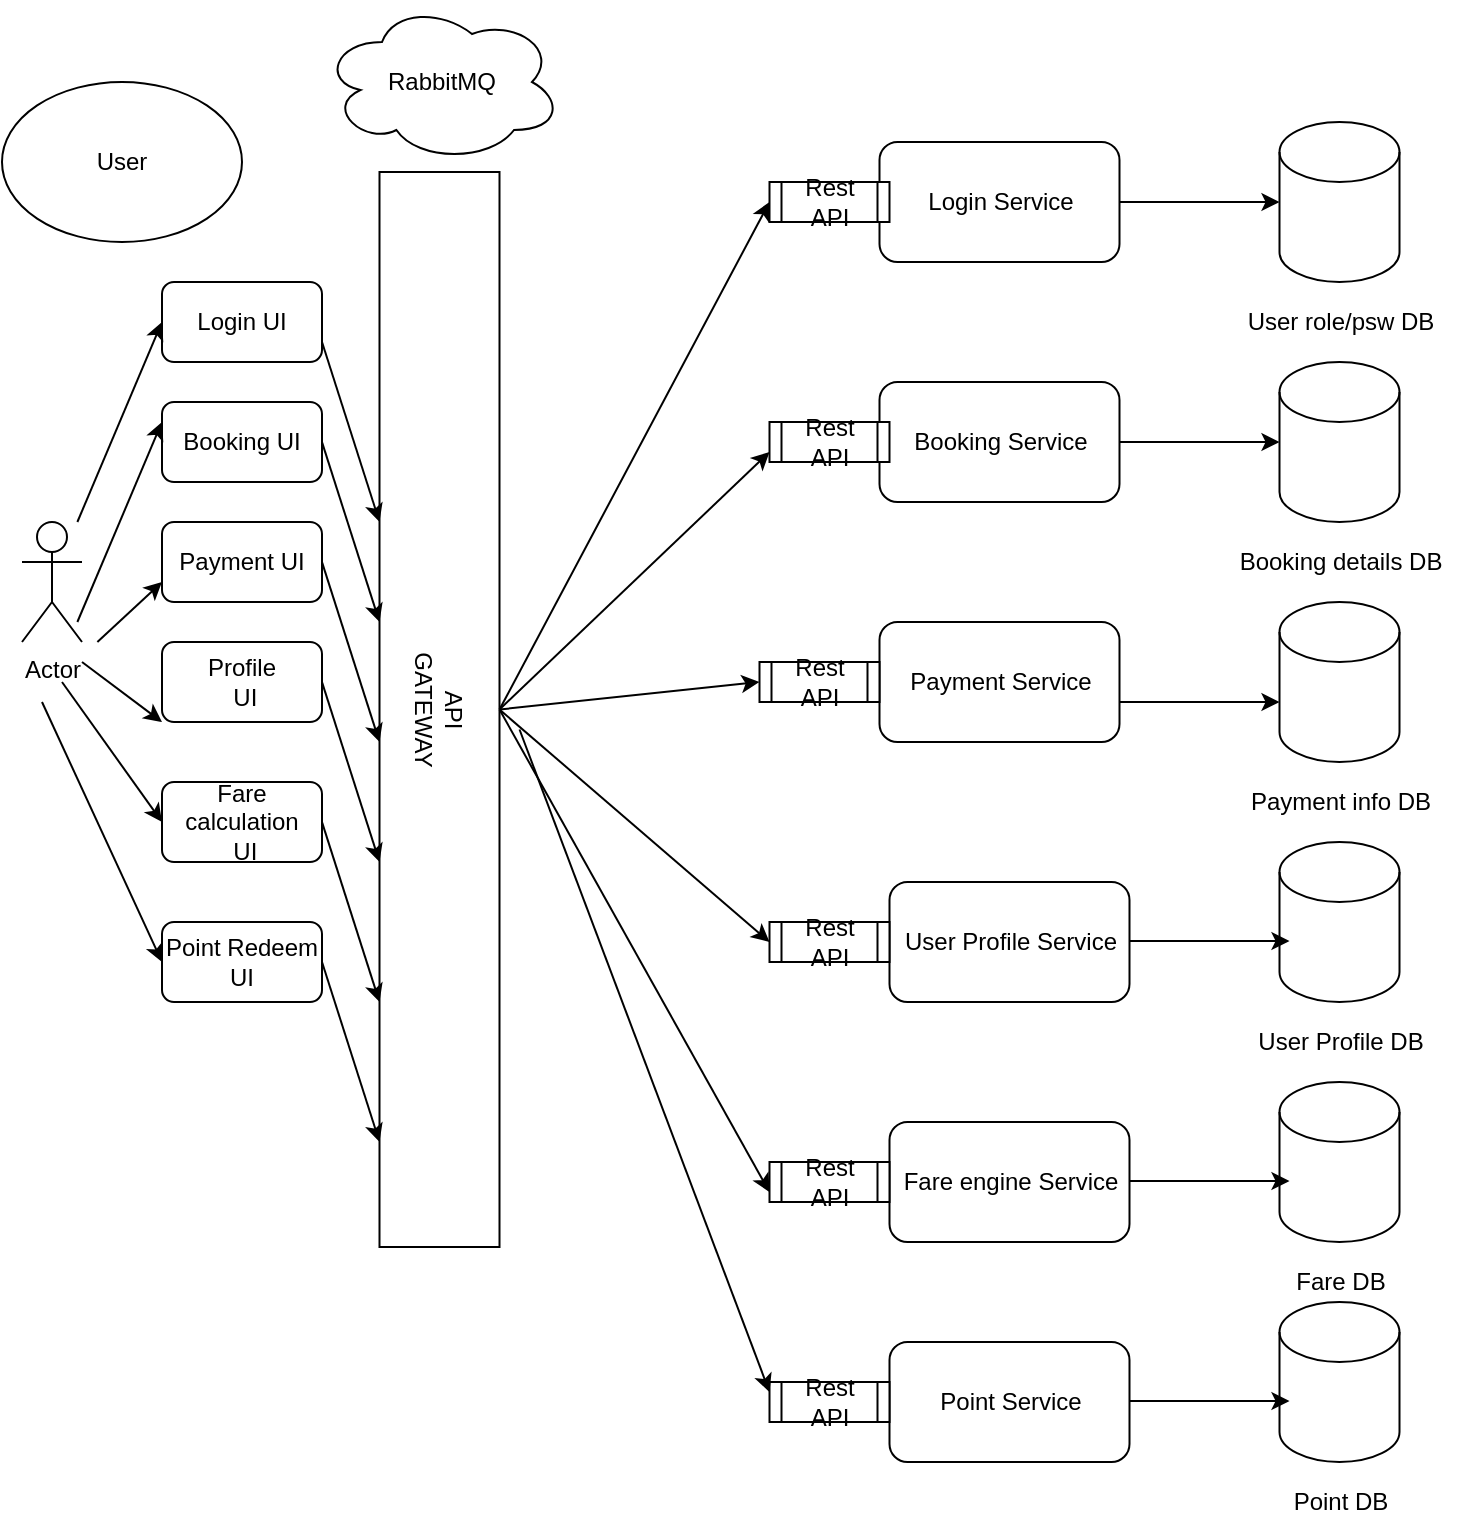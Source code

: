<mxfile version="15.8.2" type="device"><diagram id="dfVQ1cLwzbrYGkCffwUO" name="Page-1"><mxGraphModel dx="559" dy="649" grid="1" gridSize="10" guides="1" tooltips="1" connect="1" arrows="1" fold="1" page="1" pageScale="1" pageWidth="850" pageHeight="1100" math="0" shadow="0"><root><mxCell id="0"/><mxCell id="1" parent="0"/><mxCell id="GTmvVs-5Nfh4-fSM_xw7-1" value="" style="shape=cylinder3;whiteSpace=wrap;html=1;boundedLbl=1;backgroundOutline=1;size=15;" vertex="1" parent="1"><mxGeometry x="638.75" y="100" width="60" height="80" as="geometry"/></mxCell><mxCell id="GTmvVs-5Nfh4-fSM_xw7-2" value="User role/psw DB" style="text;html=1;resizable=0;autosize=1;align=center;verticalAlign=middle;points=[];fillColor=none;strokeColor=none;rounded=0;" vertex="1" parent="1"><mxGeometry x="613.75" y="190" width="110" height="20" as="geometry"/></mxCell><mxCell id="GTmvVs-5Nfh4-fSM_xw7-3" value="" style="shape=cylinder3;whiteSpace=wrap;html=1;boundedLbl=1;backgroundOutline=1;size=15;" vertex="1" parent="1"><mxGeometry x="638.75" y="220" width="60" height="80" as="geometry"/></mxCell><mxCell id="GTmvVs-5Nfh4-fSM_xw7-4" value="Booking details DB" style="text;html=1;resizable=0;autosize=1;align=center;verticalAlign=middle;points=[];fillColor=none;strokeColor=none;rounded=0;" vertex="1" parent="1"><mxGeometry x="608.75" y="310" width="120" height="20" as="geometry"/></mxCell><mxCell id="GTmvVs-5Nfh4-fSM_xw7-5" value="" style="shape=cylinder3;whiteSpace=wrap;html=1;boundedLbl=1;backgroundOutline=1;size=15;" vertex="1" parent="1"><mxGeometry x="638.75" y="340" width="60" height="80" as="geometry"/></mxCell><mxCell id="GTmvVs-5Nfh4-fSM_xw7-6" value="Payment info DB" style="text;html=1;resizable=0;autosize=1;align=center;verticalAlign=middle;points=[];fillColor=none;strokeColor=none;rounded=0;" vertex="1" parent="1"><mxGeometry x="613.75" y="430" width="110" height="20" as="geometry"/></mxCell><mxCell id="GTmvVs-5Nfh4-fSM_xw7-7" value="" style="shape=cylinder3;whiteSpace=wrap;html=1;boundedLbl=1;backgroundOutline=1;size=15;" vertex="1" parent="1"><mxGeometry x="638.75" y="460" width="60" height="80" as="geometry"/></mxCell><mxCell id="GTmvVs-5Nfh4-fSM_xw7-8" value="User Profile DB" style="text;html=1;resizable=0;autosize=1;align=center;verticalAlign=middle;points=[];fillColor=none;strokeColor=none;rounded=0;" vertex="1" parent="1"><mxGeometry x="618.75" y="550" width="100" height="20" as="geometry"/></mxCell><mxCell id="GTmvVs-5Nfh4-fSM_xw7-9" value="" style="shape=cylinder3;whiteSpace=wrap;html=1;boundedLbl=1;backgroundOutline=1;size=15;" vertex="1" parent="1"><mxGeometry x="638.75" y="580" width="60" height="80" as="geometry"/></mxCell><mxCell id="GTmvVs-5Nfh4-fSM_xw7-10" value="Fare DB" style="text;html=1;resizable=0;autosize=1;align=center;verticalAlign=middle;points=[];fillColor=none;strokeColor=none;rounded=0;" vertex="1" parent="1"><mxGeometry x="638.75" y="670" width="60" height="20" as="geometry"/></mxCell><mxCell id="GTmvVs-5Nfh4-fSM_xw7-12" value="" style="rounded=1;whiteSpace=wrap;html=1;" vertex="1" parent="1"><mxGeometry x="438.75" y="110" width="120" height="60" as="geometry"/></mxCell><mxCell id="GTmvVs-5Nfh4-fSM_xw7-13" value="Login Service" style="text;html=1;align=center;verticalAlign=middle;resizable=0;points=[];autosize=1;strokeColor=none;fillColor=none;" vertex="1" parent="1"><mxGeometry x="453.75" y="130" width="90" height="20" as="geometry"/></mxCell><mxCell id="GTmvVs-5Nfh4-fSM_xw7-14" value="" style="rounded=1;whiteSpace=wrap;html=1;" vertex="1" parent="1"><mxGeometry x="438.75" y="230" width="120" height="60" as="geometry"/></mxCell><mxCell id="GTmvVs-5Nfh4-fSM_xw7-15" value="Booking Service" style="text;html=1;align=center;verticalAlign=middle;resizable=0;points=[];autosize=1;strokeColor=none;fillColor=none;" vertex="1" parent="1"><mxGeometry x="448.75" y="250" width="100" height="20" as="geometry"/></mxCell><mxCell id="GTmvVs-5Nfh4-fSM_xw7-16" value="" style="rounded=1;whiteSpace=wrap;html=1;" vertex="1" parent="1"><mxGeometry x="438.75" y="350" width="120" height="60" as="geometry"/></mxCell><mxCell id="GTmvVs-5Nfh4-fSM_xw7-17" value="Payment Service" style="text;html=1;align=center;verticalAlign=middle;resizable=0;points=[];autosize=1;strokeColor=none;fillColor=none;" vertex="1" parent="1"><mxGeometry x="443.75" y="370" width="110" height="20" as="geometry"/></mxCell><mxCell id="GTmvVs-5Nfh4-fSM_xw7-18" value="" style="rounded=1;whiteSpace=wrap;html=1;" vertex="1" parent="1"><mxGeometry x="443.75" y="600" width="120" height="60" as="geometry"/></mxCell><mxCell id="GTmvVs-5Nfh4-fSM_xw7-19" value="Fare engine Service" style="text;html=1;align=center;verticalAlign=middle;resizable=0;points=[];autosize=1;strokeColor=none;fillColor=none;" vertex="1" parent="1"><mxGeometry x="443.75" y="620" width="120" height="20" as="geometry"/></mxCell><mxCell id="GTmvVs-5Nfh4-fSM_xw7-20" value="" style="rounded=1;whiteSpace=wrap;html=1;" vertex="1" parent="1"><mxGeometry x="443.75" y="480" width="120" height="60" as="geometry"/></mxCell><mxCell id="GTmvVs-5Nfh4-fSM_xw7-21" value="User Profile Service" style="text;html=1;align=center;verticalAlign=middle;resizable=0;points=[];autosize=1;strokeColor=none;fillColor=none;" vertex="1" parent="1"><mxGeometry x="443.75" y="500" width="120" height="20" as="geometry"/></mxCell><mxCell id="GTmvVs-5Nfh4-fSM_xw7-22" value="" style="endArrow=classic;html=1;rounded=0;entryX=0;entryY=0.5;entryDx=0;entryDy=0;entryPerimeter=0;exitX=1;exitY=0.5;exitDx=0;exitDy=0;" edge="1" parent="1" source="GTmvVs-5Nfh4-fSM_xw7-12" target="GTmvVs-5Nfh4-fSM_xw7-1"><mxGeometry width="50" height="50" relative="1" as="geometry"><mxPoint x="558.75" y="150" as="sourcePoint"/><mxPoint x="608.75" y="100" as="targetPoint"/></mxGeometry></mxCell><mxCell id="GTmvVs-5Nfh4-fSM_xw7-23" value="" style="endArrow=classic;html=1;rounded=0;exitX=1;exitY=0.5;exitDx=0;exitDy=0;" edge="1" parent="1" source="GTmvVs-5Nfh4-fSM_xw7-14" target="GTmvVs-5Nfh4-fSM_xw7-3"><mxGeometry width="50" height="50" relative="1" as="geometry"><mxPoint x="428.75" y="430" as="sourcePoint"/><mxPoint x="478.75" y="380" as="targetPoint"/></mxGeometry></mxCell><mxCell id="GTmvVs-5Nfh4-fSM_xw7-24" value="" style="endArrow=classic;html=1;rounded=0;exitX=1;exitY=0.5;exitDx=0;exitDy=0;" edge="1" parent="1"><mxGeometry width="50" height="50" relative="1" as="geometry"><mxPoint x="558.75" y="390" as="sourcePoint"/><mxPoint x="638.75" y="390" as="targetPoint"/></mxGeometry></mxCell><mxCell id="GTmvVs-5Nfh4-fSM_xw7-25" value="" style="endArrow=classic;html=1;rounded=0;exitX=1;exitY=0.5;exitDx=0;exitDy=0;" edge="1" parent="1"><mxGeometry width="50" height="50" relative="1" as="geometry"><mxPoint x="563.75" y="509.5" as="sourcePoint"/><mxPoint x="643.75" y="509.5" as="targetPoint"/></mxGeometry></mxCell><mxCell id="GTmvVs-5Nfh4-fSM_xw7-26" value="" style="endArrow=classic;html=1;rounded=0;exitX=1;exitY=0.5;exitDx=0;exitDy=0;" edge="1" parent="1"><mxGeometry width="50" height="50" relative="1" as="geometry"><mxPoint x="563.75" y="629.5" as="sourcePoint"/><mxPoint x="643.75" y="629.5" as="targetPoint"/></mxGeometry></mxCell><mxCell id="GTmvVs-5Nfh4-fSM_xw7-27" value="Rest API" style="shape=process;whiteSpace=wrap;html=1;backgroundOutline=1;" vertex="1" parent="1"><mxGeometry x="383.75" y="130" width="60" height="20" as="geometry"/></mxCell><mxCell id="GTmvVs-5Nfh4-fSM_xw7-28" value="Rest API" style="shape=process;whiteSpace=wrap;html=1;backgroundOutline=1;" vertex="1" parent="1"><mxGeometry x="383.75" y="250" width="60" height="20" as="geometry"/></mxCell><mxCell id="GTmvVs-5Nfh4-fSM_xw7-29" value="Rest API" style="shape=process;whiteSpace=wrap;html=1;backgroundOutline=1;" vertex="1" parent="1"><mxGeometry x="378.75" y="370" width="60" height="20" as="geometry"/></mxCell><mxCell id="GTmvVs-5Nfh4-fSM_xw7-30" value="Rest API" style="shape=process;whiteSpace=wrap;html=1;backgroundOutline=1;" vertex="1" parent="1"><mxGeometry x="383.75" y="500" width="60" height="20" as="geometry"/></mxCell><mxCell id="GTmvVs-5Nfh4-fSM_xw7-31" value="Rest API" style="shape=process;whiteSpace=wrap;html=1;backgroundOutline=1;" vertex="1" parent="1"><mxGeometry x="383.75" y="620" width="60" height="20" as="geometry"/></mxCell><mxCell id="GTmvVs-5Nfh4-fSM_xw7-32" value="API &lt;br&gt;GATEWAY" style="rounded=0;whiteSpace=wrap;html=1;rotation=90;" vertex="1" parent="1"><mxGeometry x="-50" y="363.75" width="537.5" height="60" as="geometry"/></mxCell><mxCell id="GTmvVs-5Nfh4-fSM_xw7-33" value="" style="endArrow=classic;html=1;rounded=0;entryX=0;entryY=0.5;entryDx=0;entryDy=0;exitX=0.5;exitY=0;exitDx=0;exitDy=0;" edge="1" parent="1" source="GTmvVs-5Nfh4-fSM_xw7-32" target="GTmvVs-5Nfh4-fSM_xw7-27"><mxGeometry width="50" height="50" relative="1" as="geometry"><mxPoint x="198.75" y="400" as="sourcePoint"/><mxPoint x="248.75" y="350" as="targetPoint"/></mxGeometry></mxCell><mxCell id="GTmvVs-5Nfh4-fSM_xw7-34" value="" style="endArrow=classic;html=1;rounded=0;exitX=0.5;exitY=0;exitDx=0;exitDy=0;entryX=0;entryY=0.75;entryDx=0;entryDy=0;" edge="1" parent="1" source="GTmvVs-5Nfh4-fSM_xw7-32" target="GTmvVs-5Nfh4-fSM_xw7-28"><mxGeometry width="50" height="50" relative="1" as="geometry"><mxPoint x="268.75" y="413.75" as="sourcePoint"/><mxPoint x="318.75" y="363.75" as="targetPoint"/></mxGeometry></mxCell><mxCell id="GTmvVs-5Nfh4-fSM_xw7-35" value="" style="endArrow=classic;html=1;rounded=0;exitX=0.5;exitY=0;exitDx=0;exitDy=0;entryX=0;entryY=0.5;entryDx=0;entryDy=0;" edge="1" parent="1" source="GTmvVs-5Nfh4-fSM_xw7-32" target="GTmvVs-5Nfh4-fSM_xw7-29"><mxGeometry width="50" height="50" relative="1" as="geometry"><mxPoint x="258.75" y="403.75" as="sourcePoint"/><mxPoint x="393.75" y="275" as="targetPoint"/></mxGeometry></mxCell><mxCell id="GTmvVs-5Nfh4-fSM_xw7-36" value="" style="endArrow=classic;html=1;rounded=0;exitX=0.5;exitY=0;exitDx=0;exitDy=0;entryX=0;entryY=0.5;entryDx=0;entryDy=0;" edge="1" parent="1" source="GTmvVs-5Nfh4-fSM_xw7-32" target="GTmvVs-5Nfh4-fSM_xw7-30"><mxGeometry width="50" height="50" relative="1" as="geometry"><mxPoint x="258.75" y="403.75" as="sourcePoint"/><mxPoint x="388.75" y="390" as="targetPoint"/></mxGeometry></mxCell><mxCell id="GTmvVs-5Nfh4-fSM_xw7-37" value="" style="endArrow=classic;html=1;rounded=0;exitX=0.5;exitY=0;exitDx=0;exitDy=0;entryX=0;entryY=0.75;entryDx=0;entryDy=0;" edge="1" parent="1" source="GTmvVs-5Nfh4-fSM_xw7-32" target="GTmvVs-5Nfh4-fSM_xw7-31"><mxGeometry width="50" height="50" relative="1" as="geometry"><mxPoint x="258.75" y="403.75" as="sourcePoint"/><mxPoint x="393.75" y="520" as="targetPoint"/></mxGeometry></mxCell><mxCell id="GTmvVs-5Nfh4-fSM_xw7-38" value="Login UI" style="rounded=1;whiteSpace=wrap;html=1;" vertex="1" parent="1"><mxGeometry x="80" y="180" width="80" height="40" as="geometry"/></mxCell><mxCell id="GTmvVs-5Nfh4-fSM_xw7-39" value="Booking UI" style="rounded=1;whiteSpace=wrap;html=1;" vertex="1" parent="1"><mxGeometry x="80" y="240" width="80" height="40" as="geometry"/></mxCell><mxCell id="GTmvVs-5Nfh4-fSM_xw7-40" value="Payment UI" style="rounded=1;whiteSpace=wrap;html=1;" vertex="1" parent="1"><mxGeometry x="80" y="300" width="80" height="40" as="geometry"/></mxCell><mxCell id="GTmvVs-5Nfh4-fSM_xw7-41" value="Profile&lt;span style=&quot;color: rgba(0 , 0 , 0 , 0) ; font-family: monospace ; font-size: 0px&quot;&gt;%3CmxGraphModel%3E%3Croot%3E%3CmxCell%20id%3D%220%22%2F%3E%3CmxCell%20id%3D%221%22%20parent%3D%220%22%2F%3E%3CmxCell%20id%3D%222%22%20value%3D%22Payment%20UI%22%20style%3D%22rounded%3D1%3BwhiteSpace%3Dwrap%3Bhtml%3D1%3B%22%20vertex%3D%221%22%20parent%3D%221%22%3E%3CmxGeometry%20x%3D%2280%22%20y%3D%22300%22%20width%3D%2280%22%20height%3D%2240%22%20as%3D%22geometry%22%2F%3E%3C%2FmxCell%3E%3C%2Froot%3E%3C%2FmxGraphModel%3E&lt;/span&gt;&lt;br&gt;&amp;nbsp;UI" style="rounded=1;whiteSpace=wrap;html=1;" vertex="1" parent="1"><mxGeometry x="80" y="360" width="80" height="40" as="geometry"/></mxCell><mxCell id="GTmvVs-5Nfh4-fSM_xw7-42" value="Fare calculation&lt;span style=&quot;color: rgba(0 , 0 , 0 , 0) ; font-family: monospace ; font-size: 0px&quot;&gt;%3CmxGraphModel%3E%3Croot%3E%3CmxCell%20id%3D%220%22%2F%3E%3CmxCell%20id%3D%221%22%20parent%3D%220%22%2F%3E%3CmxCell%20id%3D%222%22%20value%3D%22Payment%20UI%22%20style%3D%22rounded%3D1%3BwhiteSpace%3Dwrap%3Bhtml%3D1%3B%22%20vertex%3D%221%22%20parent%3D%221%22%3E%3CmxGeometry%20x%3D%2280%22%20y%3D%22300%22%20width%3D%2280%22%20height%3D%2240%22%20as%3D%22geometry%22%2F%3E%3C%2FmxCell%3E%3C%2Froot%3E%3C%2FmxGraphModel%3E&lt;/span&gt;&lt;br&gt;&amp;nbsp;UI" style="rounded=1;whiteSpace=wrap;html=1;" vertex="1" parent="1"><mxGeometry x="80" y="430" width="80" height="40" as="geometry"/></mxCell><mxCell id="GTmvVs-5Nfh4-fSM_xw7-43" value="Point Redeem UI" style="rounded=1;whiteSpace=wrap;html=1;" vertex="1" parent="1"><mxGeometry x="80" y="500" width="80" height="40" as="geometry"/></mxCell><mxCell id="GTmvVs-5Nfh4-fSM_xw7-44" value="" style="shape=cylinder3;whiteSpace=wrap;html=1;boundedLbl=1;backgroundOutline=1;size=15;" vertex="1" parent="1"><mxGeometry x="638.75" y="690" width="60" height="80" as="geometry"/></mxCell><mxCell id="GTmvVs-5Nfh4-fSM_xw7-45" value="Point DB" style="text;html=1;resizable=0;autosize=1;align=center;verticalAlign=middle;points=[];fillColor=none;strokeColor=none;rounded=0;" vertex="1" parent="1"><mxGeometry x="638.75" y="780" width="60" height="20" as="geometry"/></mxCell><mxCell id="GTmvVs-5Nfh4-fSM_xw7-46" value="" style="rounded=1;whiteSpace=wrap;html=1;" vertex="1" parent="1"><mxGeometry x="443.75" y="710" width="120" height="60" as="geometry"/></mxCell><mxCell id="GTmvVs-5Nfh4-fSM_xw7-47" value="Point Service" style="text;html=1;align=center;verticalAlign=middle;resizable=0;points=[];autosize=1;strokeColor=none;fillColor=none;" vertex="1" parent="1"><mxGeometry x="458.75" y="730" width="90" height="20" as="geometry"/></mxCell><mxCell id="GTmvVs-5Nfh4-fSM_xw7-48" value="" style="endArrow=classic;html=1;rounded=0;exitX=1;exitY=0.5;exitDx=0;exitDy=0;" edge="1" parent="1"><mxGeometry width="50" height="50" relative="1" as="geometry"><mxPoint x="563.75" y="739.5" as="sourcePoint"/><mxPoint x="643.75" y="739.5" as="targetPoint"/></mxGeometry></mxCell><mxCell id="GTmvVs-5Nfh4-fSM_xw7-49" value="Rest API" style="shape=process;whiteSpace=wrap;html=1;backgroundOutline=1;" vertex="1" parent="1"><mxGeometry x="383.75" y="730" width="60" height="20" as="geometry"/></mxCell><mxCell id="GTmvVs-5Nfh4-fSM_xw7-50" value="" style="endArrow=classic;html=1;rounded=0;exitX=0.5;exitY=0;exitDx=0;exitDy=0;entryX=0;entryY=0.25;entryDx=0;entryDy=0;" edge="1" parent="1" target="GTmvVs-5Nfh4-fSM_xw7-49"><mxGeometry width="50" height="50" relative="1" as="geometry"><mxPoint x="258.75" y="403.75" as="sourcePoint"/><mxPoint x="393.75" y="645" as="targetPoint"/></mxGeometry></mxCell><mxCell id="GTmvVs-5Nfh4-fSM_xw7-51" value="" style="endArrow=classic;html=1;rounded=0;" edge="1" parent="1" target="GTmvVs-5Nfh4-fSM_xw7-32"><mxGeometry width="50" height="50" relative="1" as="geometry"><mxPoint x="160" y="210" as="sourcePoint"/><mxPoint x="210" y="160" as="targetPoint"/></mxGeometry></mxCell><mxCell id="GTmvVs-5Nfh4-fSM_xw7-52" value="" style="endArrow=classic;html=1;rounded=0;" edge="1" parent="1"><mxGeometry width="50" height="50" relative="1" as="geometry"><mxPoint x="160" y="260.08" as="sourcePoint"/><mxPoint x="188.75" y="350.0" as="targetPoint"/></mxGeometry></mxCell><mxCell id="GTmvVs-5Nfh4-fSM_xw7-53" value="" style="endArrow=classic;html=1;rounded=0;" edge="1" parent="1"><mxGeometry width="50" height="50" relative="1" as="geometry"><mxPoint x="160" y="320.08" as="sourcePoint"/><mxPoint x="188.75" y="410.0" as="targetPoint"/></mxGeometry></mxCell><mxCell id="GTmvVs-5Nfh4-fSM_xw7-54" value="" style="endArrow=classic;html=1;rounded=0;" edge="1" parent="1"><mxGeometry width="50" height="50" relative="1" as="geometry"><mxPoint x="160" y="380.08" as="sourcePoint"/><mxPoint x="188.75" y="470.0" as="targetPoint"/></mxGeometry></mxCell><mxCell id="GTmvVs-5Nfh4-fSM_xw7-55" value="" style="endArrow=classic;html=1;rounded=0;" edge="1" parent="1"><mxGeometry width="50" height="50" relative="1" as="geometry"><mxPoint x="160" y="450.08" as="sourcePoint"/><mxPoint x="188.75" y="540.0" as="targetPoint"/><Array as="points"/></mxGeometry></mxCell><mxCell id="GTmvVs-5Nfh4-fSM_xw7-56" value="" style="endArrow=classic;html=1;rounded=0;" edge="1" parent="1"><mxGeometry width="50" height="50" relative="1" as="geometry"><mxPoint x="160" y="520.0" as="sourcePoint"/><mxPoint x="188.75" y="609.92" as="targetPoint"/><Array as="points"/></mxGeometry></mxCell><mxCell id="GTmvVs-5Nfh4-fSM_xw7-57" value="RabbitMQ" style="ellipse;shape=cloud;whiteSpace=wrap;html=1;" vertex="1" parent="1"><mxGeometry x="160" y="40" width="120" height="80" as="geometry"/></mxCell><mxCell id="GTmvVs-5Nfh4-fSM_xw7-58" value="User" style="ellipse;whiteSpace=wrap;html=1;" vertex="1" parent="1"><mxGeometry y="80" width="120" height="80" as="geometry"/></mxCell><mxCell id="GTmvVs-5Nfh4-fSM_xw7-59" value="Actor" style="shape=umlActor;verticalLabelPosition=bottom;verticalAlign=top;html=1;outlineConnect=0;" vertex="1" parent="1"><mxGeometry x="10" y="300" width="30" height="60" as="geometry"/></mxCell><mxCell id="GTmvVs-5Nfh4-fSM_xw7-60" value="" style="endArrow=classic;html=1;rounded=0;entryX=0;entryY=0.5;entryDx=0;entryDy=0;" edge="1" parent="1" source="GTmvVs-5Nfh4-fSM_xw7-59" target="GTmvVs-5Nfh4-fSM_xw7-38"><mxGeometry width="50" height="50" relative="1" as="geometry"><mxPoint x="240" y="390" as="sourcePoint"/><mxPoint x="290" y="340" as="targetPoint"/></mxGeometry></mxCell><mxCell id="GTmvVs-5Nfh4-fSM_xw7-61" value="" style="endArrow=classic;html=1;rounded=0;entryX=0;entryY=0.5;entryDx=0;entryDy=0;" edge="1" parent="1"><mxGeometry width="50" height="50" relative="1" as="geometry"><mxPoint x="37.692" y="350" as="sourcePoint"/><mxPoint x="80" y="250" as="targetPoint"/></mxGeometry></mxCell><mxCell id="GTmvVs-5Nfh4-fSM_xw7-62" value="" style="endArrow=classic;html=1;rounded=0;entryX=0;entryY=0.75;entryDx=0;entryDy=0;" edge="1" parent="1" target="GTmvVs-5Nfh4-fSM_xw7-40"><mxGeometry width="50" height="50" relative="1" as="geometry"><mxPoint x="47.692" y="360" as="sourcePoint"/><mxPoint x="90" y="260" as="targetPoint"/></mxGeometry></mxCell><mxCell id="GTmvVs-5Nfh4-fSM_xw7-63" value="" style="endArrow=classic;html=1;rounded=0;entryX=0;entryY=1;entryDx=0;entryDy=0;" edge="1" parent="1" target="GTmvVs-5Nfh4-fSM_xw7-41"><mxGeometry width="50" height="50" relative="1" as="geometry"><mxPoint x="40" y="370" as="sourcePoint"/><mxPoint x="90" y="340" as="targetPoint"/></mxGeometry></mxCell><mxCell id="GTmvVs-5Nfh4-fSM_xw7-64" value="" style="endArrow=classic;html=1;rounded=0;entryX=0;entryY=0.5;entryDx=0;entryDy=0;entryPerimeter=0;" edge="1" parent="1" target="GTmvVs-5Nfh4-fSM_xw7-42"><mxGeometry width="50" height="50" relative="1" as="geometry"><mxPoint x="30" y="380" as="sourcePoint"/><mxPoint x="70" y="450" as="targetPoint"/></mxGeometry></mxCell><mxCell id="GTmvVs-5Nfh4-fSM_xw7-65" value="" style="endArrow=classic;html=1;rounded=0;entryX=0;entryY=0.5;entryDx=0;entryDy=0;" edge="1" parent="1" target="GTmvVs-5Nfh4-fSM_xw7-43"><mxGeometry width="50" height="50" relative="1" as="geometry"><mxPoint x="20" y="390" as="sourcePoint"/><mxPoint x="90" y="460" as="targetPoint"/></mxGeometry></mxCell></root></mxGraphModel></diagram></mxfile>